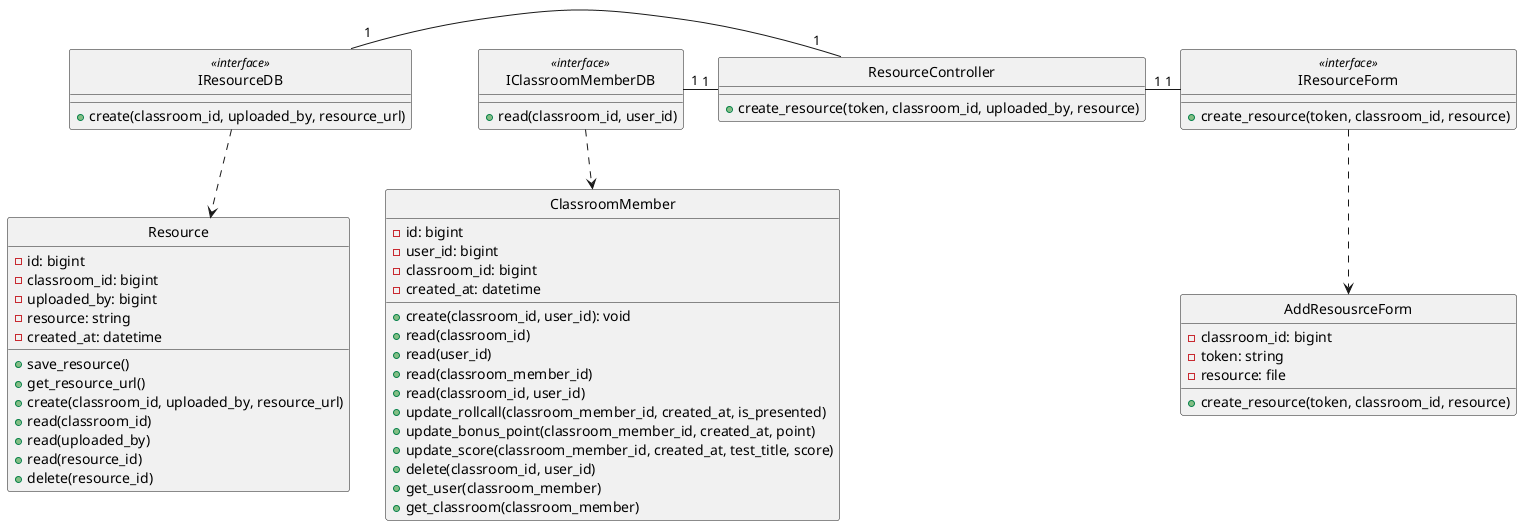 @startuml addResource

class AddResousrceForm {
    - classroom_id: bigint
    - token: string
    - resource: file

    + create_resource(token, classroom_id, resource)
}

class IResourceForm <<interface>> {
    + create_resource(token, classroom_id, resource)
}

class ResourceController {
    + create_resource(token, classroom_id, uploaded_by, resource)
}

class ClassroomMember {
    - id: bigint
    - user_id: bigint
    - classroom_id: bigint
    - created_at: datetime

    + create(classroom_id, user_id): void
    + read(classroom_id)
    + read(user_id)
    + read(classroom_member_id)
    + read(classroom_id, user_id)
    + update_rollcall(classroom_member_id, created_at, is_presented)
    + update_bonus_point(classroom_member_id, created_at, point)
    + update_score(classroom_member_id, created_at, test_title, score)
    + delete(classroom_id, user_id)
    + get_user(classroom_member)
    + get_classroom(classroom_member)
}

class IClassroomMemberDB <<interface>> {
    + read(classroom_id, user_id)
}


class Resource {
    -id: bigint
    -classroom_id: bigint
    -uploaded_by: bigint
    -resource: string
    -created_at: datetime

    + save_resource()
    + get_resource_url()
    +create(classroom_id, uploaded_by, resource_url)
    +read(classroom_id)
    +read(uploaded_by)
    +read(resource_id)
    +delete(resource_id)
}

class IResourceDB <<interface>> {
    + create(classroom_id, uploaded_by, resource_url)
}

hide AddResousrceForm circle
hide IResourceForm <<interface>> circle
hide ResourceController circle
hide IClassroomMemberDB <<interface>> circle
hide ClassroomMember circle
hide IResourceDB <<interface>> circle
hide Resource circle 


IResourceForm .down.> AddResousrceForm
IClassroomMemberDB .down.> ClassroomMember
IResourceDB .down.> Resource
IResourceForm "1"-left-"1" ResourceController
ResourceController "1"-left-"1" IClassroomMemberDB
ResourceController "1"-left-"1" IResourceDB


@enduml

